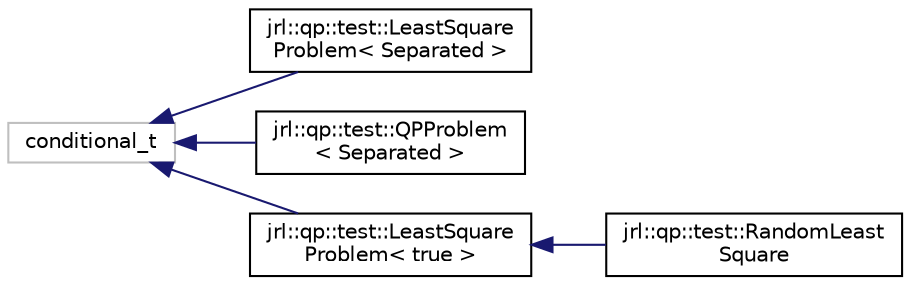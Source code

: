 digraph "Graphical Class Hierarchy"
{
 // LATEX_PDF_SIZE
  edge [fontname="Helvetica",fontsize="10",labelfontname="Helvetica",labelfontsize="10"];
  node [fontname="Helvetica",fontsize="10",shape=record];
  rankdir="LR";
  Node39 [label="conditional_t",height=0.2,width=0.4,color="grey75", fillcolor="white", style="filled",tooltip=" "];
  Node39 -> Node0 [dir="back",color="midnightblue",fontsize="10",style="solid",fontname="Helvetica"];
  Node0 [label="jrl::qp::test::LeastSquare\lProblem\< Separated \>",height=0.2,width=0.4,color="black", fillcolor="white", style="filled",URL="$structjrl_1_1qp_1_1test_1_1LeastSquareProblem.html",tooltip=" "];
  Node39 -> Node41 [dir="back",color="midnightblue",fontsize="10",style="solid",fontname="Helvetica"];
  Node41 [label="jrl::qp::test::QPProblem\l\< Separated \>",height=0.2,width=0.4,color="black", fillcolor="white", style="filled",URL="$structjrl_1_1qp_1_1test_1_1QPProblem.html",tooltip=" "];
  Node39 -> Node42 [dir="back",color="midnightblue",fontsize="10",style="solid",fontname="Helvetica"];
  Node42 [label="jrl::qp::test::LeastSquare\lProblem\< true \>",height=0.2,width=0.4,color="black", fillcolor="white", style="filled",URL="$structjrl_1_1qp_1_1test_1_1LeastSquareProblem.html",tooltip=" "];
  Node42 -> Node43 [dir="back",color="midnightblue",fontsize="10",style="solid",fontname="Helvetica"];
  Node43 [label="jrl::qp::test::RandomLeast\lSquare",height=0.2,width=0.4,color="black", fillcolor="white", style="filled",URL="$structjrl_1_1qp_1_1test_1_1RandomLeastSquare.html",tooltip=" "];
}
